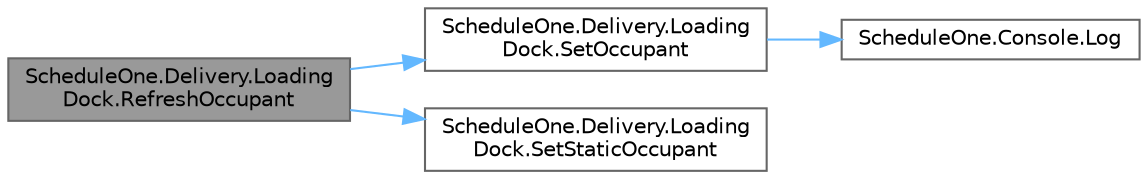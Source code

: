 digraph "ScheduleOne.Delivery.LoadingDock.RefreshOccupant"
{
 // LATEX_PDF_SIZE
  bgcolor="transparent";
  edge [fontname=Helvetica,fontsize=10,labelfontname=Helvetica,labelfontsize=10];
  node [fontname=Helvetica,fontsize=10,shape=box,height=0.2,width=0.4];
  rankdir="LR";
  Node1 [id="Node000001",label="ScheduleOne.Delivery.Loading\lDock.RefreshOccupant",height=0.2,width=0.4,color="gray40", fillcolor="grey60", style="filled", fontcolor="black",tooltip=" "];
  Node1 -> Node2 [id="edge1_Node000001_Node000002",color="steelblue1",style="solid",tooltip=" "];
  Node2 [id="Node000002",label="ScheduleOne.Delivery.Loading\lDock.SetOccupant",height=0.2,width=0.4,color="grey40", fillcolor="white", style="filled",URL="$class_schedule_one_1_1_delivery_1_1_loading_dock.html#ae775249e8829d85059b8bb75df3179cf",tooltip=" "];
  Node2 -> Node3 [id="edge2_Node000002_Node000003",color="steelblue1",style="solid",tooltip=" "];
  Node3 [id="Node000003",label="ScheduleOne.Console.Log",height=0.2,width=0.4,color="grey40", fillcolor="white", style="filled",URL="$class_schedule_one_1_1_console.html#afb218907244d12f7d08b1c1831fa1f8c",tooltip=" "];
  Node1 -> Node4 [id="edge3_Node000001_Node000004",color="steelblue1",style="solid",tooltip=" "];
  Node4 [id="Node000004",label="ScheduleOne.Delivery.Loading\lDock.SetStaticOccupant",height=0.2,width=0.4,color="grey40", fillcolor="white", style="filled",URL="$class_schedule_one_1_1_delivery_1_1_loading_dock.html#a3c11769294a1d9f1be93da00b2093d09",tooltip=" "];
}
